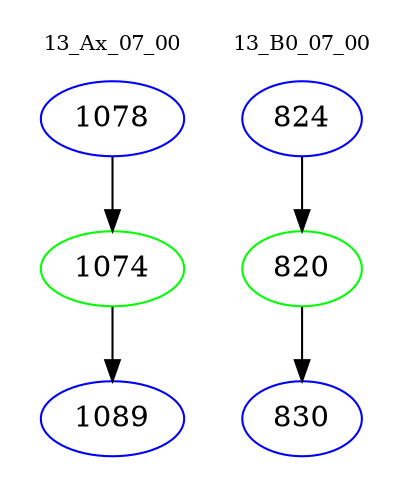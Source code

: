 digraph{
subgraph cluster_0 {
color = white
label = "13_Ax_07_00";
fontsize=10;
T0_1078 [label="1078", color="blue"]
T0_1078 -> T0_1074 [color="black"]
T0_1074 [label="1074", color="green"]
T0_1074 -> T0_1089 [color="black"]
T0_1089 [label="1089", color="blue"]
}
subgraph cluster_1 {
color = white
label = "13_B0_07_00";
fontsize=10;
T1_824 [label="824", color="blue"]
T1_824 -> T1_820 [color="black"]
T1_820 [label="820", color="green"]
T1_820 -> T1_830 [color="black"]
T1_830 [label="830", color="blue"]
}
}
